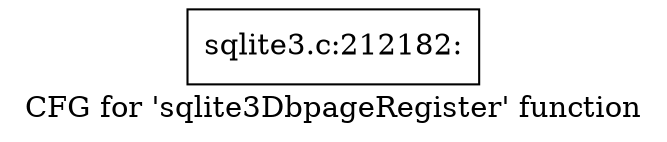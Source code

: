 digraph "CFG for 'sqlite3DbpageRegister' function" {
	label="CFG for 'sqlite3DbpageRegister' function";

	Node0x55c0fb400dd0 [shape=record,label="{sqlite3.c:212182:}"];
}
